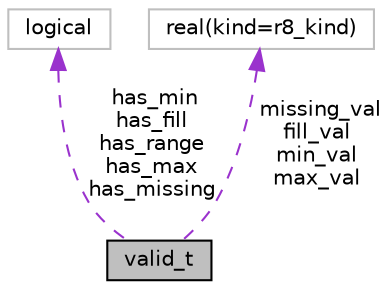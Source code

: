 digraph "valid_t"
{
 // INTERACTIVE_SVG=YES
 // LATEX_PDF_SIZE
  edge [fontname="Helvetica",fontsize="10",labelfontname="Helvetica",labelfontsize="10"];
  node [fontname="Helvetica",fontsize="10",shape=record];
  Node1 [label="valid_t",height=0.2,width=0.4,color="black", fillcolor="grey75", style="filled", fontcolor="black",tooltip="Range type for a netcdf variable."];
  Node2 -> Node1 [dir="back",color="darkorchid3",fontsize="10",style="dashed",label=" has_min\nhas_fill\nhas_range\nhas_max\nhas_missing" ,fontname="Helvetica"];
  Node2 [label="logical",height=0.2,width=0.4,color="grey75", fillcolor="white", style="filled",tooltip=" "];
  Node3 -> Node1 [dir="back",color="darkorchid3",fontsize="10",style="dashed",label=" missing_val\nfill_val\nmin_val\nmax_val" ,fontname="Helvetica"];
  Node3 [label="real(kind=r8_kind)",height=0.2,width=0.4,color="grey75", fillcolor="white", style="filled",tooltip=" "];
}
